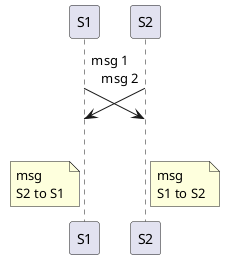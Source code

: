 @startuml
!pragma teoz true

S1 ->(30) S2: msg 1\n
& S2 ->(30) S1: msg 2

note left S1: msg\nS2 to S1
& note right S2: msg\nS1 to S2
@enduml
